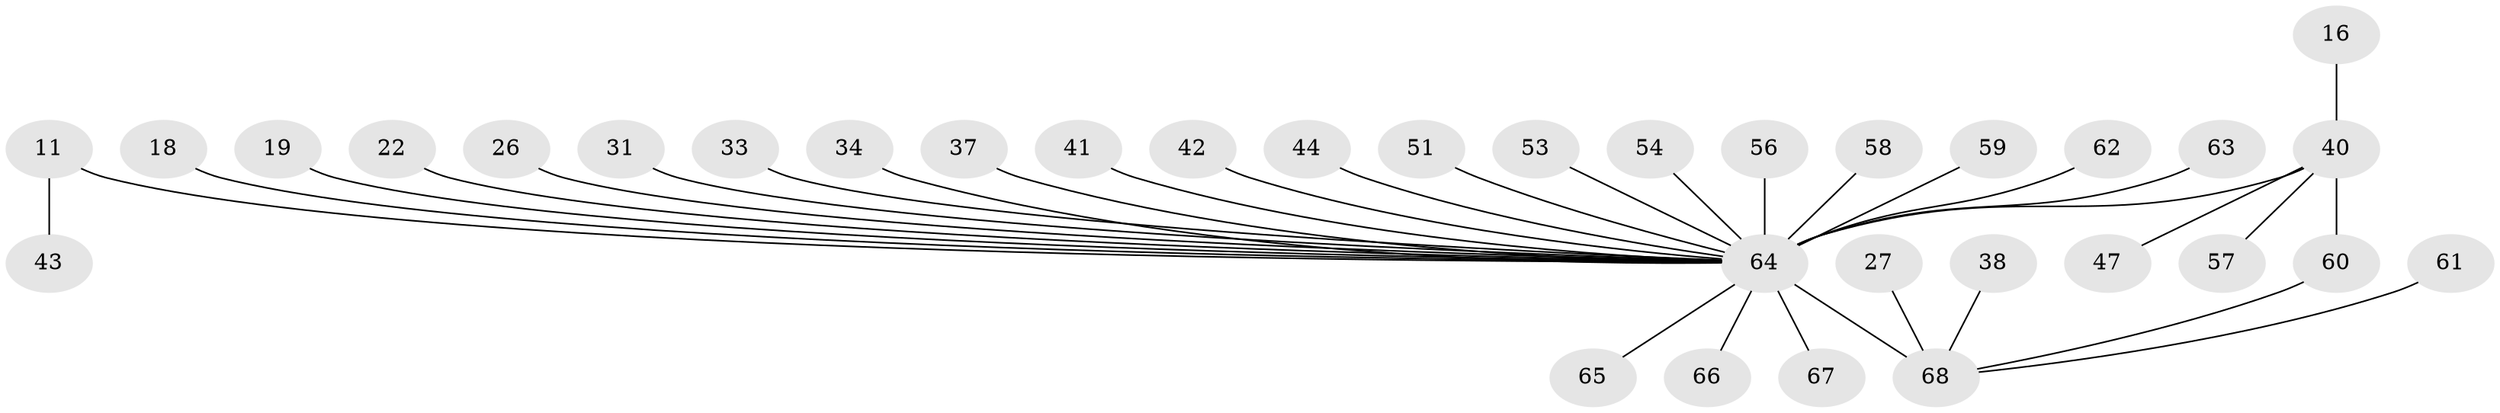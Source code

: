 // original degree distribution, {8: 0.029411764705882353, 9: 0.014705882352941176, 7: 0.07352941176470588, 6: 0.014705882352941176, 5: 0.014705882352941176, 4: 0.029411764705882353, 2: 0.23529411764705882, 3: 0.04411764705882353, 14: 0.014705882352941176, 1: 0.5294117647058824}
// Generated by graph-tools (version 1.1) at 2025/55/03/09/25 04:55:50]
// undirected, 34 vertices, 34 edges
graph export_dot {
graph [start="1"]
  node [color=gray90,style=filled];
  11 [super="+10"];
  16;
  18;
  19;
  22;
  26;
  27;
  31 [super="+23"];
  33;
  34;
  37;
  38;
  40 [super="+20+14"];
  41 [super="+29"];
  42;
  43;
  44;
  47;
  51;
  53 [super="+30"];
  54;
  56;
  57;
  58;
  59 [super="+6"];
  60 [super="+21+46"];
  61 [super="+36"];
  62;
  63;
  64 [super="+45+55+12+5+3+50"];
  65;
  66 [super="+49+52"];
  67;
  68 [super="+9"];
  11 -- 43;
  11 -- 64 [weight=2];
  16 -- 40;
  18 -- 64;
  19 -- 64;
  22 -- 64;
  26 -- 64;
  27 -- 68;
  31 -- 64;
  33 -- 64;
  34 -- 64;
  37 -- 64;
  38 -- 68;
  40 -- 64 [weight=7];
  40 -- 47;
  40 -- 57;
  40 -- 60;
  41 -- 64;
  42 -- 64;
  44 -- 64;
  51 -- 64;
  53 -- 64;
  54 -- 64;
  56 -- 64;
  58 -- 64;
  59 -- 64 [weight=5];
  60 -- 68 [weight=2];
  61 -- 68;
  62 -- 64;
  63 -- 64;
  64 -- 65;
  64 -- 66;
  64 -- 68 [weight=4];
  64 -- 67;
}
